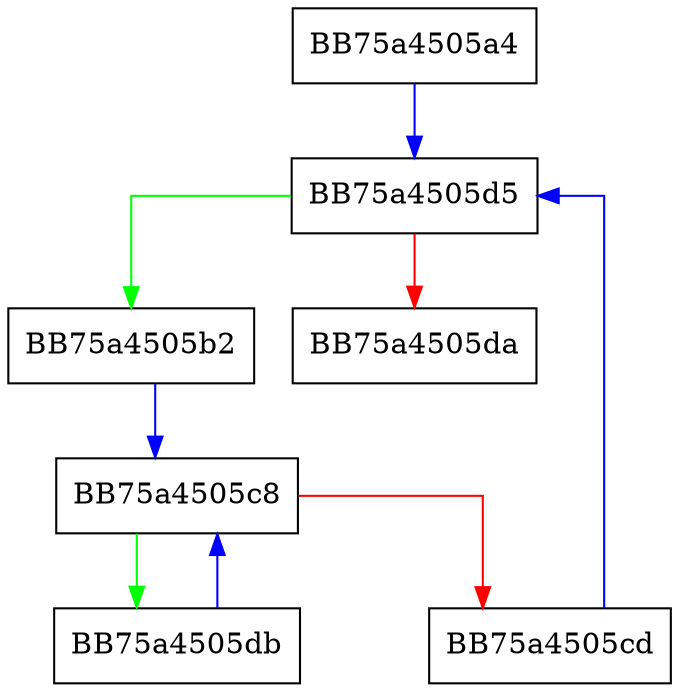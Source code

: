 digraph FlattenEventEntryTree {
  node [shape="box"];
  graph [splines=ortho];
  BB75a4505a4 -> BB75a4505d5 [color="blue"];
  BB75a4505b2 -> BB75a4505c8 [color="blue"];
  BB75a4505c8 -> BB75a4505db [color="green"];
  BB75a4505c8 -> BB75a4505cd [color="red"];
  BB75a4505cd -> BB75a4505d5 [color="blue"];
  BB75a4505d5 -> BB75a4505b2 [color="green"];
  BB75a4505d5 -> BB75a4505da [color="red"];
  BB75a4505db -> BB75a4505c8 [color="blue"];
}